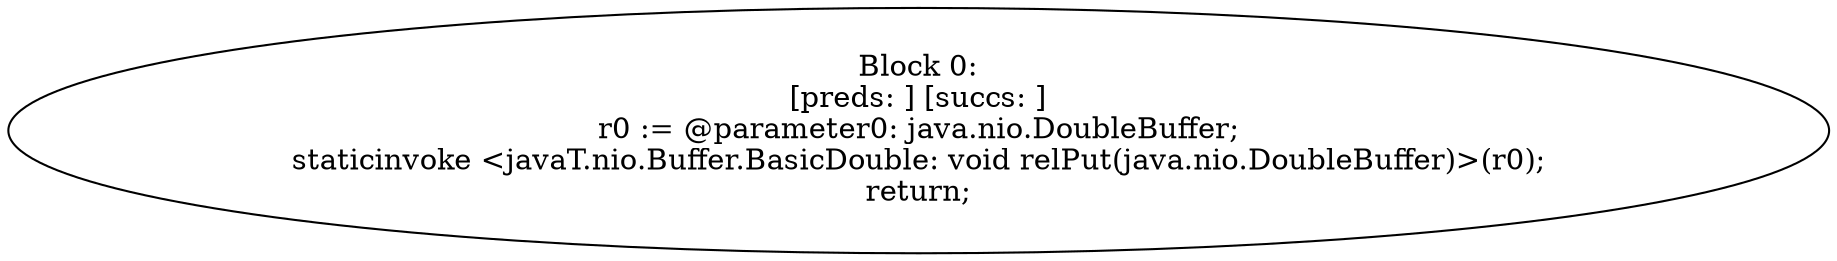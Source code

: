 digraph "unitGraph" {
    "Block 0:
[preds: ] [succs: ]
r0 := @parameter0: java.nio.DoubleBuffer;
staticinvoke <javaT.nio.Buffer.BasicDouble: void relPut(java.nio.DoubleBuffer)>(r0);
return;
"
}
